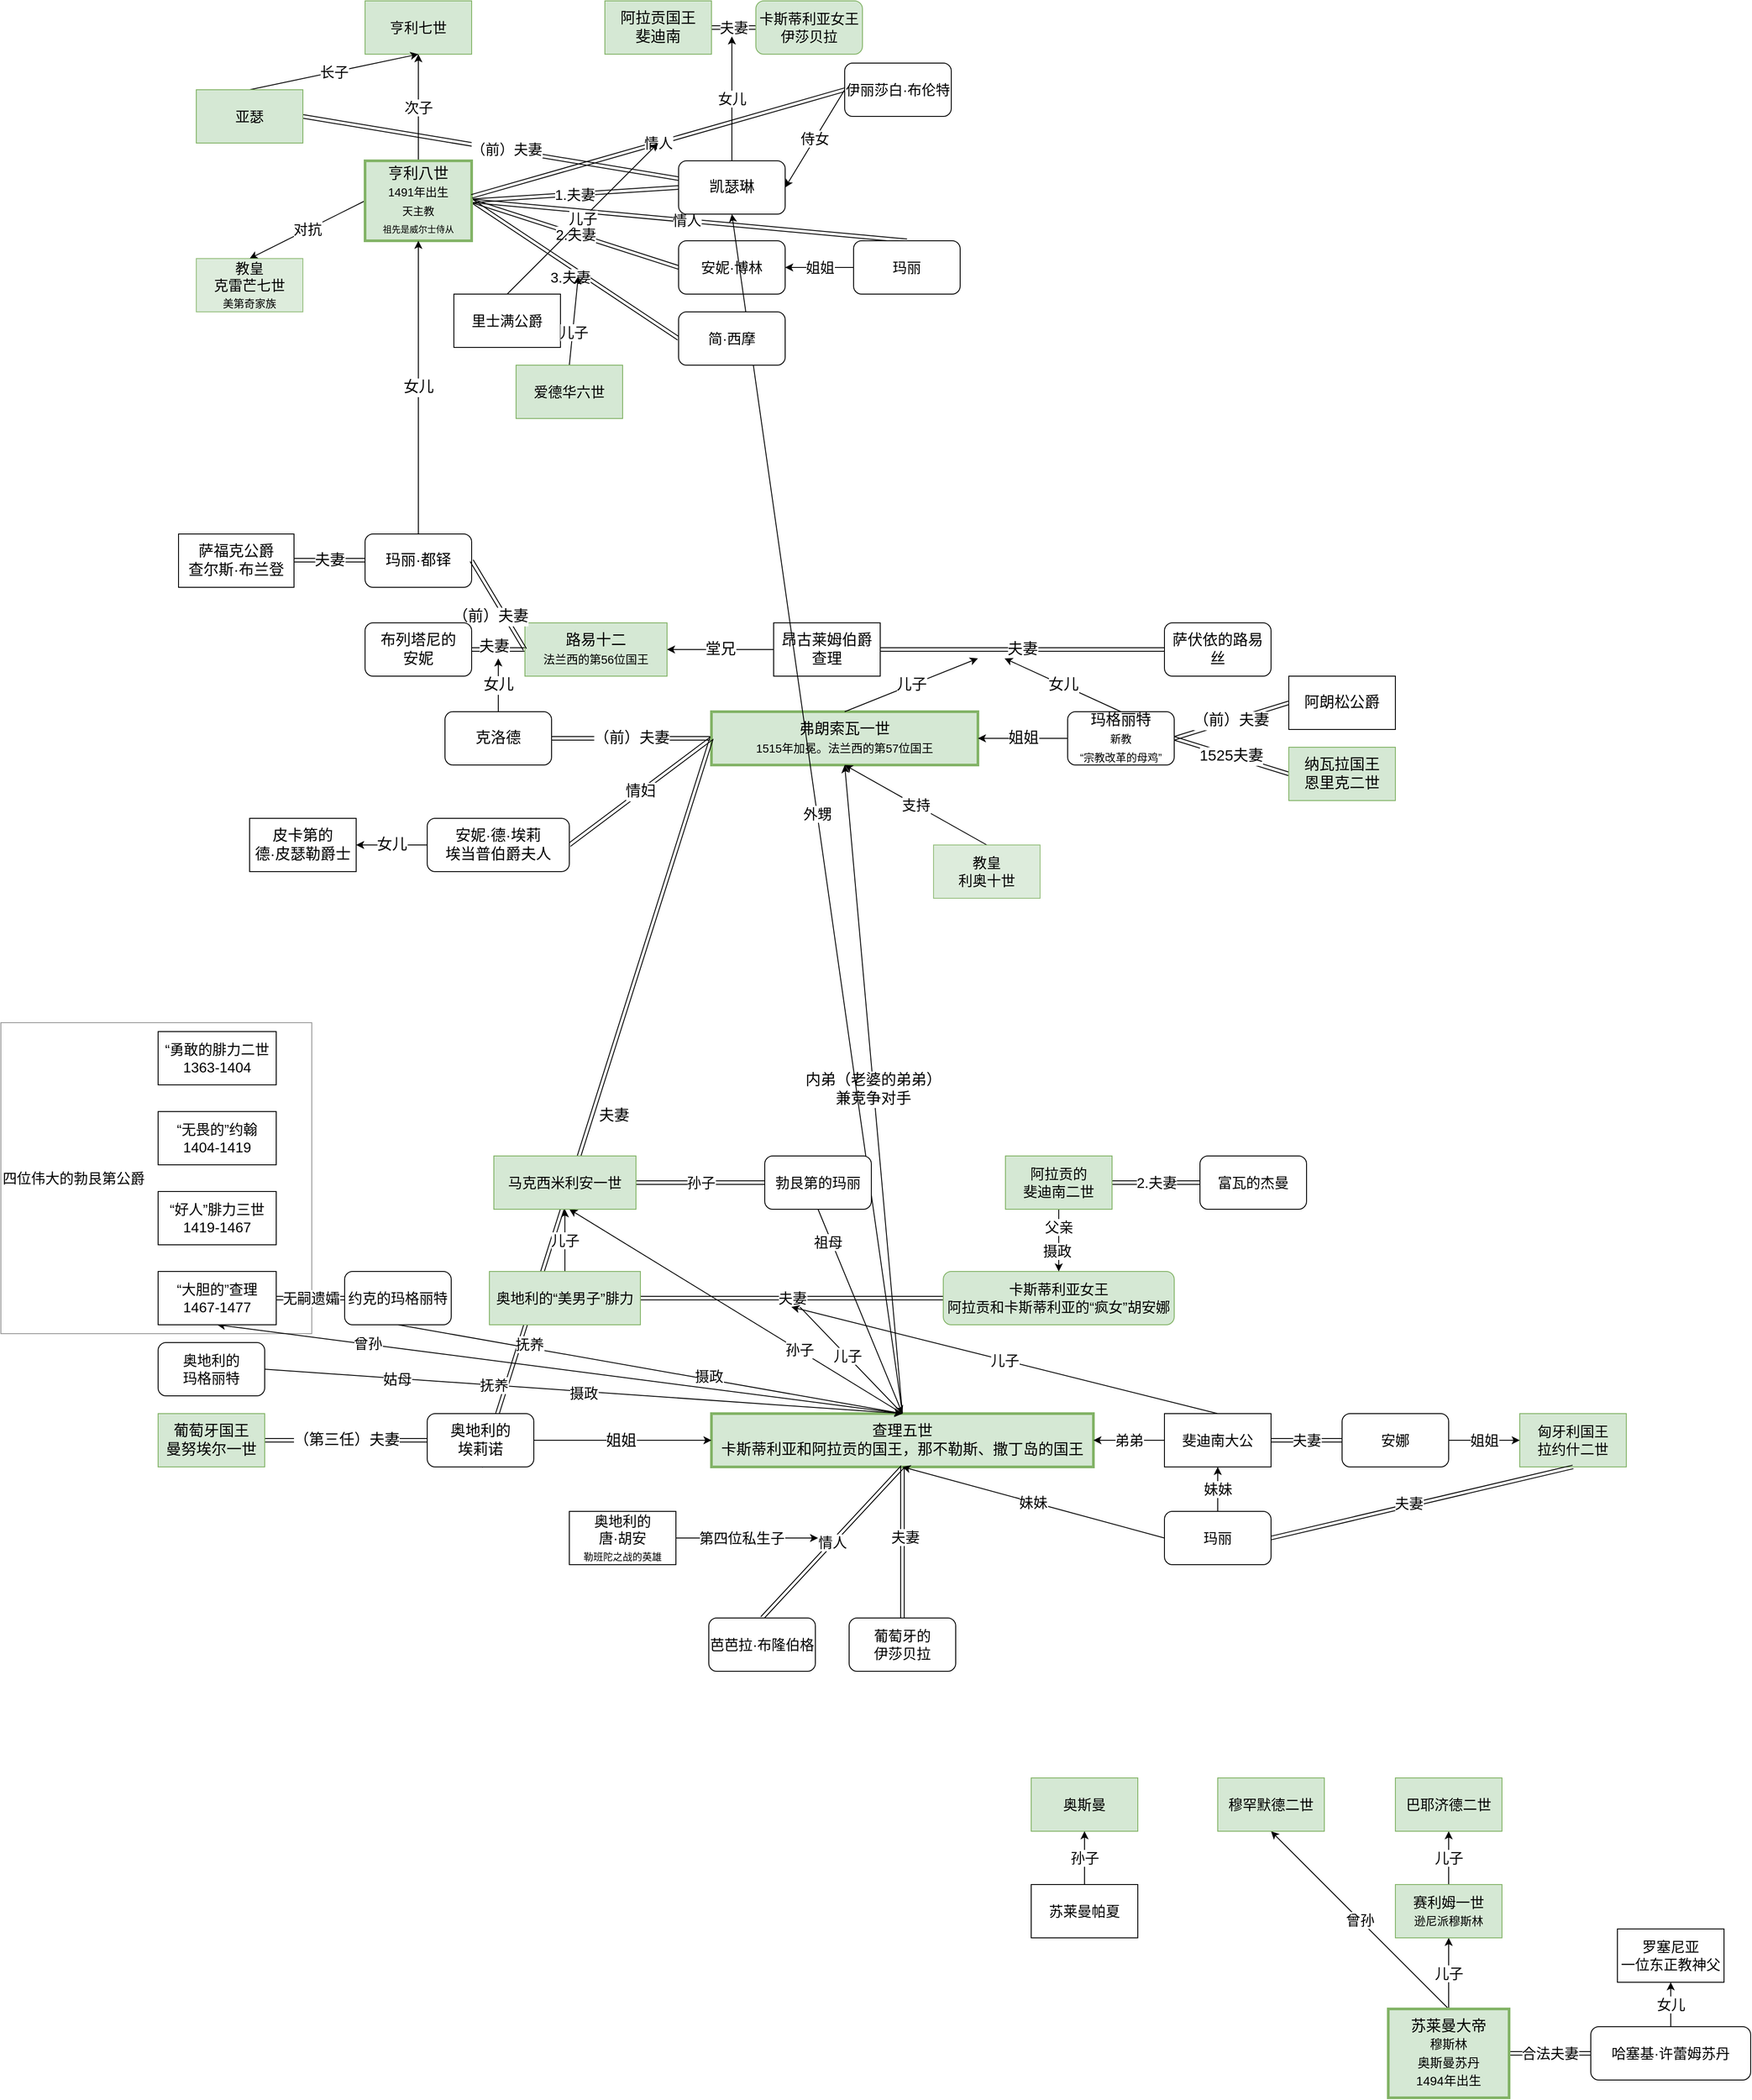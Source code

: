 <mxfile version="14.1.8" type="github">
  <diagram id="C5RBs43oDa-KdzZeNtuy" name="Page-1">
    <mxGraphModel dx="3917" dy="3109" grid="1" gridSize="10" guides="1" tooltips="1" connect="1" arrows="1" fold="1" page="1" pageScale="1" pageWidth="827" pageHeight="1169" math="0" shadow="0">
      <root>
        <mxCell id="WIyWlLk6GJQsqaUBKTNV-0" />
        <mxCell id="WIyWlLk6GJQsqaUBKTNV-1" parent="WIyWlLk6GJQsqaUBKTNV-0" />
        <mxCell id="6_Rd-iX3gzmm0mYxBTUK-161" value="四位伟大的勃艮第公爵" style="rounded=0;whiteSpace=wrap;html=1;strokeWidth=1;fontSize=16;opacity=40;perimeterSpacing=4;sketch=0;labelPosition=center;verticalLabelPosition=middle;align=left;verticalAlign=middle;horizontal=1;labelBorderColor=none;" vertex="1" parent="WIyWlLk6GJQsqaUBKTNV-1">
          <mxGeometry x="-90" y="930" width="350" height="350" as="geometry" />
        </mxCell>
        <mxCell id="6_Rd-iX3gzmm0mYxBTUK-80" value="次子" style="edgeStyle=none;rounded=0;orthogonalLoop=1;jettySize=auto;html=1;exitX=0.5;exitY=0;exitDx=0;exitDy=0;entryX=0.5;entryY=1;entryDx=0;entryDy=0;fontSize=16;" edge="1" parent="WIyWlLk6GJQsqaUBKTNV-1" source="6_Rd-iX3gzmm0mYxBTUK-1" target="6_Rd-iX3gzmm0mYxBTUK-78">
          <mxGeometry relative="1" as="geometry" />
        </mxCell>
        <mxCell id="6_Rd-iX3gzmm0mYxBTUK-85" value="1.夫妻" style="edgeStyle=none;shape=link;rounded=0;orthogonalLoop=1;jettySize=auto;html=1;exitX=1;exitY=0.5;exitDx=0;exitDy=0;entryX=0;entryY=0.5;entryDx=0;entryDy=0;fontSize=16;" edge="1" parent="WIyWlLk6GJQsqaUBKTNV-1" source="6_Rd-iX3gzmm0mYxBTUK-1" target="6_Rd-iX3gzmm0mYxBTUK-72">
          <mxGeometry relative="1" as="geometry" />
        </mxCell>
        <mxCell id="6_Rd-iX3gzmm0mYxBTUK-88" value="2.夫妻" style="edgeStyle=none;shape=link;rounded=0;orthogonalLoop=1;jettySize=auto;html=1;exitX=1;exitY=0.5;exitDx=0;exitDy=0;entryX=0;entryY=0.5;entryDx=0;entryDy=0;fontSize=16;" edge="1" parent="WIyWlLk6GJQsqaUBKTNV-1" source="6_Rd-iX3gzmm0mYxBTUK-1" target="6_Rd-iX3gzmm0mYxBTUK-87">
          <mxGeometry relative="1" as="geometry" />
        </mxCell>
        <mxCell id="6_Rd-iX3gzmm0mYxBTUK-97" style="edgeStyle=none;rounded=0;orthogonalLoop=1;jettySize=auto;html=1;exitX=1;exitY=0.5;exitDx=0;exitDy=0;entryX=0.5;entryY=0;entryDx=0;entryDy=0;fontSize=16;shape=link;" edge="1" parent="WIyWlLk6GJQsqaUBKTNV-1" source="6_Rd-iX3gzmm0mYxBTUK-1" target="6_Rd-iX3gzmm0mYxBTUK-95">
          <mxGeometry relative="1" as="geometry" />
        </mxCell>
        <mxCell id="6_Rd-iX3gzmm0mYxBTUK-98" value="情人" style="edgeLabel;html=1;align=center;verticalAlign=middle;resizable=0;points=[];fontSize=16;" vertex="1" connectable="0" parent="6_Rd-iX3gzmm0mYxBTUK-97">
          <mxGeometry x="-0.012" relative="1" as="geometry">
            <mxPoint as="offset" />
          </mxGeometry>
        </mxCell>
        <mxCell id="6_Rd-iX3gzmm0mYxBTUK-100" style="edgeStyle=none;shape=link;rounded=0;orthogonalLoop=1;jettySize=auto;html=1;exitX=1;exitY=0.5;exitDx=0;exitDy=0;entryX=0;entryY=0.5;entryDx=0;entryDy=0;fontSize=16;" edge="1" parent="WIyWlLk6GJQsqaUBKTNV-1" source="6_Rd-iX3gzmm0mYxBTUK-1" target="6_Rd-iX3gzmm0mYxBTUK-99">
          <mxGeometry relative="1" as="geometry" />
        </mxCell>
        <mxCell id="6_Rd-iX3gzmm0mYxBTUK-101" value="3.夫妻" style="edgeLabel;html=1;align=center;verticalAlign=middle;resizable=0;points=[];fontSize=16;" vertex="1" connectable="0" parent="6_Rd-iX3gzmm0mYxBTUK-100">
          <mxGeometry x="0.096" y="-1" relative="1" as="geometry">
            <mxPoint x="-16.83" as="offset" />
          </mxGeometry>
        </mxCell>
        <mxCell id="6_Rd-iX3gzmm0mYxBTUK-139" value="对抗" style="rounded=0;orthogonalLoop=1;jettySize=auto;html=1;exitX=0;exitY=0.5;exitDx=0;exitDy=0;entryX=0.5;entryY=0;entryDx=0;entryDy=0;fontSize=16;" edge="1" parent="WIyWlLk6GJQsqaUBKTNV-1" source="6_Rd-iX3gzmm0mYxBTUK-1" target="6_Rd-iX3gzmm0mYxBTUK-86">
          <mxGeometry relative="1" as="geometry" />
        </mxCell>
        <mxCell id="6_Rd-iX3gzmm0mYxBTUK-1" value="亨利八世&lt;br&gt;&lt;font&gt;&lt;font size=&quot;2&quot;&gt;1491年出生&lt;br&gt;&lt;/font&gt;&lt;font style=&quot;font-size: 12px&quot;&gt;天主教&lt;/font&gt;&lt;br&gt;&lt;font style=&quot;font-size: 10px&quot;&gt;祖先是威尔士侍从&lt;/font&gt;&lt;br&gt;&lt;/font&gt;" style="rounded=0;whiteSpace=wrap;html=1;fontSize=17;fillColor=#d5e8d4;strokeColor=#82b366;strokeWidth=3;" vertex="1" parent="WIyWlLk6GJQsqaUBKTNV-1">
          <mxGeometry x="320" y="-40" width="120" height="90" as="geometry" />
        </mxCell>
        <mxCell id="6_Rd-iX3gzmm0mYxBTUK-67" value="女儿" style="edgeStyle=none;rounded=0;orthogonalLoop=1;jettySize=auto;html=1;entryX=0.5;entryY=1;entryDx=0;entryDy=0;fontSize=17;" edge="1" parent="WIyWlLk6GJQsqaUBKTNV-1" source="6_Rd-iX3gzmm0mYxBTUK-2" target="6_Rd-iX3gzmm0mYxBTUK-1">
          <mxGeometry relative="1" as="geometry">
            <mxPoint x="380" y="120" as="sourcePoint" />
          </mxGeometry>
        </mxCell>
        <mxCell id="6_Rd-iX3gzmm0mYxBTUK-2" value="玛丽·都铎" style="rounded=1;whiteSpace=wrap;html=1;fontSize=17;" vertex="1" parent="WIyWlLk6GJQsqaUBKTNV-1">
          <mxGeometry x="320" y="380" width="120" height="60" as="geometry" />
        </mxCell>
        <mxCell id="6_Rd-iX3gzmm0mYxBTUK-16" style="edgeStyle=none;rounded=0;orthogonalLoop=1;jettySize=auto;html=1;exitX=0;exitY=0.5;exitDx=0;exitDy=0;fontSize=17;entryX=1;entryY=0.5;entryDx=0;entryDy=0;" edge="1" parent="WIyWlLk6GJQsqaUBKTNV-1" source="6_Rd-iX3gzmm0mYxBTUK-15" target="6_Rd-iX3gzmm0mYxBTUK-6">
          <mxGeometry relative="1" as="geometry">
            <mxPoint x="640" y="440" as="targetPoint" />
          </mxGeometry>
        </mxCell>
        <mxCell id="6_Rd-iX3gzmm0mYxBTUK-17" value="堂兄" style="edgeLabel;html=1;align=center;verticalAlign=middle;resizable=0;points=[];fontSize=17;" vertex="1" connectable="0" parent="6_Rd-iX3gzmm0mYxBTUK-16">
          <mxGeometry x="-0.2" relative="1" as="geometry">
            <mxPoint x="-12" as="offset" />
          </mxGeometry>
        </mxCell>
        <mxCell id="6_Rd-iX3gzmm0mYxBTUK-50" style="edgeStyle=none;shape=link;rounded=0;orthogonalLoop=1;jettySize=auto;html=1;exitX=0;exitY=0.5;exitDx=0;exitDy=0;entryX=1;entryY=0.5;entryDx=0;entryDy=0;fontSize=17;" edge="1" parent="WIyWlLk6GJQsqaUBKTNV-1" source="6_Rd-iX3gzmm0mYxBTUK-6" target="6_Rd-iX3gzmm0mYxBTUK-49">
          <mxGeometry relative="1" as="geometry" />
        </mxCell>
        <mxCell id="6_Rd-iX3gzmm0mYxBTUK-51" value="夫妻" style="edgeLabel;html=1;align=center;verticalAlign=middle;resizable=0;points=[];fontSize=17;" vertex="1" connectable="0" parent="6_Rd-iX3gzmm0mYxBTUK-50">
          <mxGeometry x="0.18" y="-3" relative="1" as="geometry">
            <mxPoint as="offset" />
          </mxGeometry>
        </mxCell>
        <mxCell id="6_Rd-iX3gzmm0mYxBTUK-6" value="路易十二&lt;br&gt;&lt;font style=&quot;font-size: 13px&quot;&gt;法兰西的第56位国王&lt;/font&gt;" style="rounded=0;whiteSpace=wrap;html=1;fontSize=17;fillColor=#d5e8d4;strokeColor=#82b366;" vertex="1" parent="WIyWlLk6GJQsqaUBKTNV-1">
          <mxGeometry x="500" y="480" width="160" height="60" as="geometry" />
        </mxCell>
        <mxCell id="6_Rd-iX3gzmm0mYxBTUK-8" value="" style="shape=link;html=1;fontSize=17;exitX=1;exitY=0.5;exitDx=0;exitDy=0;entryX=0;entryY=0.5;entryDx=0;entryDy=0;" edge="1" parent="WIyWlLk6GJQsqaUBKTNV-1" source="6_Rd-iX3gzmm0mYxBTUK-2" target="6_Rd-iX3gzmm0mYxBTUK-6">
          <mxGeometry width="100" relative="1" as="geometry">
            <mxPoint x="670" y="760" as="sourcePoint" />
            <mxPoint x="770" y="760" as="targetPoint" />
          </mxGeometry>
        </mxCell>
        <mxCell id="6_Rd-iX3gzmm0mYxBTUK-9" value="（前）夫妻" style="edgeLabel;html=1;align=center;verticalAlign=middle;resizable=0;points=[];fontSize=17;" vertex="1" connectable="0" parent="6_Rd-iX3gzmm0mYxBTUK-8">
          <mxGeometry x="0.24" y="1" relative="1" as="geometry">
            <mxPoint x="-17" y="1" as="offset" />
          </mxGeometry>
        </mxCell>
        <mxCell id="6_Rd-iX3gzmm0mYxBTUK-37" value="（前）夫妻" style="edgeStyle=none;rounded=0;orthogonalLoop=1;jettySize=auto;html=1;exitX=1;exitY=0.5;exitDx=0;exitDy=0;entryX=0;entryY=0.5;entryDx=0;entryDy=0;fontSize=17;shape=link;" edge="1" parent="WIyWlLk6GJQsqaUBKTNV-1" source="6_Rd-iX3gzmm0mYxBTUK-10" target="6_Rd-iX3gzmm0mYxBTUK-18">
          <mxGeometry relative="1" as="geometry" />
        </mxCell>
        <mxCell id="6_Rd-iX3gzmm0mYxBTUK-66" value="女儿" style="edgeStyle=none;rounded=0;orthogonalLoop=1;jettySize=auto;html=1;exitX=0.5;exitY=0;exitDx=0;exitDy=0;fontSize=17;" edge="1" parent="WIyWlLk6GJQsqaUBKTNV-1" source="6_Rd-iX3gzmm0mYxBTUK-10">
          <mxGeometry relative="1" as="geometry">
            <mxPoint x="470" y="520" as="targetPoint" />
          </mxGeometry>
        </mxCell>
        <mxCell id="6_Rd-iX3gzmm0mYxBTUK-10" value="克洛德" style="rounded=1;whiteSpace=wrap;html=1;fontSize=17;" vertex="1" parent="WIyWlLk6GJQsqaUBKTNV-1">
          <mxGeometry x="410" y="580" width="120" height="60" as="geometry" />
        </mxCell>
        <mxCell id="6_Rd-iX3gzmm0mYxBTUK-34" value="夫妻" style="edgeStyle=none;rounded=0;orthogonalLoop=1;jettySize=auto;html=1;fontSize=17;shape=link;" edge="1" parent="WIyWlLk6GJQsqaUBKTNV-1" source="6_Rd-iX3gzmm0mYxBTUK-15" target="6_Rd-iX3gzmm0mYxBTUK-20">
          <mxGeometry relative="1" as="geometry" />
        </mxCell>
        <mxCell id="6_Rd-iX3gzmm0mYxBTUK-15" value="昂古莱姆伯爵查理" style="rounded=0;whiteSpace=wrap;html=1;fontSize=17;" vertex="1" parent="WIyWlLk6GJQsqaUBKTNV-1">
          <mxGeometry x="780" y="480" width="120" height="60" as="geometry" />
        </mxCell>
        <mxCell id="6_Rd-iX3gzmm0mYxBTUK-18" value="弗朗索瓦一世&lt;br&gt;&lt;font style=&quot;font-size: 13px&quot;&gt;1515年加冕。法兰西的第57位国王&lt;/font&gt;" style="rounded=0;whiteSpace=wrap;html=1;fontSize=17;fillColor=#d5e8d4;strokeColor=#82b366;strokeWidth=3;" vertex="1" parent="WIyWlLk6GJQsqaUBKTNV-1">
          <mxGeometry x="710" y="580" width="300" height="60" as="geometry" />
        </mxCell>
        <mxCell id="6_Rd-iX3gzmm0mYxBTUK-20" value="萨伏依的路易丝" style="rounded=1;whiteSpace=wrap;html=1;fontSize=17;" vertex="1" parent="WIyWlLk6GJQsqaUBKTNV-1">
          <mxGeometry x="1220" y="480" width="120" height="60" as="geometry" />
        </mxCell>
        <mxCell id="6_Rd-iX3gzmm0mYxBTUK-36" value="儿子" style="endArrow=classic;html=1;fontSize=17;exitX=0.5;exitY=0;exitDx=0;exitDy=0;" edge="1" parent="WIyWlLk6GJQsqaUBKTNV-1" source="6_Rd-iX3gzmm0mYxBTUK-18">
          <mxGeometry width="50" height="50" relative="1" as="geometry">
            <mxPoint x="860" y="520" as="sourcePoint" />
            <mxPoint x="1010" y="520" as="targetPoint" />
          </mxGeometry>
        </mxCell>
        <mxCell id="6_Rd-iX3gzmm0mYxBTUK-39" value="夫妻" style="edgeStyle=none;shape=link;rounded=0;orthogonalLoop=1;jettySize=auto;html=1;exitX=1;exitY=0.5;exitDx=0;exitDy=0;entryX=0;entryY=0.5;entryDx=0;entryDy=0;fontSize=17;" edge="1" parent="WIyWlLk6GJQsqaUBKTNV-1">
          <mxGeometry relative="1" as="geometry">
            <mxPoint x="240" y="409.5" as="sourcePoint" />
            <mxPoint x="320" y="409.5" as="targetPoint" />
          </mxGeometry>
        </mxCell>
        <mxCell id="6_Rd-iX3gzmm0mYxBTUK-38" value="萨福克公爵&lt;br&gt;查尔斯·布兰登" style="rounded=0;whiteSpace=wrap;html=1;fontSize=17;" vertex="1" parent="WIyWlLk6GJQsqaUBKTNV-1">
          <mxGeometry x="110" y="380" width="130" height="60" as="geometry" />
        </mxCell>
        <mxCell id="6_Rd-iX3gzmm0mYxBTUK-44" value="姐姐" style="edgeStyle=none;rounded=0;orthogonalLoop=1;jettySize=auto;html=1;exitX=0;exitY=0.5;exitDx=0;exitDy=0;entryX=1;entryY=0.5;entryDx=0;entryDy=0;fontSize=17;" edge="1" parent="WIyWlLk6GJQsqaUBKTNV-1" source="6_Rd-iX3gzmm0mYxBTUK-42" target="6_Rd-iX3gzmm0mYxBTUK-18">
          <mxGeometry relative="1" as="geometry" />
        </mxCell>
        <mxCell id="6_Rd-iX3gzmm0mYxBTUK-46" value="（前）夫妻" style="edgeStyle=none;rounded=0;orthogonalLoop=1;jettySize=auto;html=1;exitX=1;exitY=0.5;exitDx=0;exitDy=0;entryX=0;entryY=0.5;entryDx=0;entryDy=0;fontSize=17;shape=link;" edge="1" parent="WIyWlLk6GJQsqaUBKTNV-1" source="6_Rd-iX3gzmm0mYxBTUK-42" target="6_Rd-iX3gzmm0mYxBTUK-45">
          <mxGeometry relative="1" as="geometry" />
        </mxCell>
        <mxCell id="6_Rd-iX3gzmm0mYxBTUK-48" value="1525夫妻" style="edgeStyle=none;shape=link;rounded=0;orthogonalLoop=1;jettySize=auto;html=1;exitX=1;exitY=0.5;exitDx=0;exitDy=0;entryX=0;entryY=0.5;entryDx=0;entryDy=0;fontSize=17;" edge="1" parent="WIyWlLk6GJQsqaUBKTNV-1" source="6_Rd-iX3gzmm0mYxBTUK-42" target="6_Rd-iX3gzmm0mYxBTUK-47">
          <mxGeometry relative="1" as="geometry" />
        </mxCell>
        <mxCell id="6_Rd-iX3gzmm0mYxBTUK-42" value="&lt;font&gt;&lt;font style=&quot;font-size: 17px&quot;&gt;玛格丽特&lt;/font&gt;&lt;br&gt;&lt;span style=&quot;font-size: 12px&quot;&gt;新教&lt;/span&gt;&lt;br style=&quot;font-size: 12px&quot;&gt;&lt;span style=&quot;font-size: 12px&quot;&gt;“宗教改革的母鸡”&lt;/span&gt;&lt;/font&gt;" style="rounded=1;whiteSpace=wrap;html=1;fontSize=17;" vertex="1" parent="WIyWlLk6GJQsqaUBKTNV-1">
          <mxGeometry x="1111" y="580" width="120" height="60" as="geometry" />
        </mxCell>
        <mxCell id="6_Rd-iX3gzmm0mYxBTUK-43" value="女儿" style="endArrow=classic;html=1;fontSize=17;exitX=0.5;exitY=0;exitDx=0;exitDy=0;" edge="1" parent="WIyWlLk6GJQsqaUBKTNV-1" source="6_Rd-iX3gzmm0mYxBTUK-42">
          <mxGeometry width="50" height="50" relative="1" as="geometry">
            <mxPoint x="1170.5" y="620" as="sourcePoint" />
            <mxPoint x="1040" y="520" as="targetPoint" />
          </mxGeometry>
        </mxCell>
        <mxCell id="6_Rd-iX3gzmm0mYxBTUK-45" value="阿朗松公爵" style="rounded=0;whiteSpace=wrap;html=1;fontSize=17;" vertex="1" parent="WIyWlLk6GJQsqaUBKTNV-1">
          <mxGeometry x="1360" y="540" width="120" height="60" as="geometry" />
        </mxCell>
        <mxCell id="6_Rd-iX3gzmm0mYxBTUK-47" value="纳瓦拉国王&lt;br&gt;恩里克二世" style="rounded=0;whiteSpace=wrap;html=1;fontSize=17;fillColor=#d5e8d4;strokeColor=#82b366;" vertex="1" parent="WIyWlLk6GJQsqaUBKTNV-1">
          <mxGeometry x="1360" y="620" width="120" height="60" as="geometry" />
        </mxCell>
        <mxCell id="6_Rd-iX3gzmm0mYxBTUK-49" value="布列塔尼的&lt;br&gt;安妮" style="rounded=1;whiteSpace=wrap;html=1;fontSize=17;" vertex="1" parent="WIyWlLk6GJQsqaUBKTNV-1">
          <mxGeometry x="320" y="480" width="120" height="60" as="geometry" />
        </mxCell>
        <mxCell id="6_Rd-iX3gzmm0mYxBTUK-71" value="内弟（老婆的弟弟）&lt;br&gt;兼竞争对手" style="edgeStyle=none;rounded=0;orthogonalLoop=1;jettySize=auto;html=1;exitX=0.5;exitY=0;exitDx=0;exitDy=0;entryX=0.5;entryY=1;entryDx=0;entryDy=0;fontSize=17;" edge="1" parent="WIyWlLk6GJQsqaUBKTNV-1" source="6_Rd-iX3gzmm0mYxBTUK-52" target="6_Rd-iX3gzmm0mYxBTUK-18">
          <mxGeometry relative="1" as="geometry" />
        </mxCell>
        <mxCell id="6_Rd-iX3gzmm0mYxBTUK-111" value="儿子" style="edgeStyle=none;rounded=0;orthogonalLoop=1;jettySize=auto;html=1;exitX=0.5;exitY=0;exitDx=0;exitDy=0;fontSize=16;" edge="1" parent="WIyWlLk6GJQsqaUBKTNV-1" source="6_Rd-iX3gzmm0mYxBTUK-52">
          <mxGeometry relative="1" as="geometry">
            <mxPoint x="800" y="1240" as="targetPoint" />
          </mxGeometry>
        </mxCell>
        <mxCell id="6_Rd-iX3gzmm0mYxBTUK-113" style="edgeStyle=none;rounded=0;orthogonalLoop=1;jettySize=auto;html=1;exitX=0.5;exitY=0;exitDx=0;exitDy=0;fontSize=16;" edge="1" parent="WIyWlLk6GJQsqaUBKTNV-1" source="6_Rd-iX3gzmm0mYxBTUK-52">
          <mxGeometry relative="1" as="geometry">
            <mxPoint x="550" y="1140" as="targetPoint" />
          </mxGeometry>
        </mxCell>
        <mxCell id="6_Rd-iX3gzmm0mYxBTUK-114" value="孙子" style="edgeLabel;html=1;align=center;verticalAlign=middle;resizable=0;points=[];fontSize=16;" vertex="1" connectable="0" parent="6_Rd-iX3gzmm0mYxBTUK-113">
          <mxGeometry x="-0.378" y="-1" relative="1" as="geometry">
            <mxPoint as="offset" />
          </mxGeometry>
        </mxCell>
        <mxCell id="6_Rd-iX3gzmm0mYxBTUK-162" style="edgeStyle=none;rounded=0;orthogonalLoop=1;jettySize=auto;html=1;exitX=0.5;exitY=0;exitDx=0;exitDy=0;entryX=0.5;entryY=1;entryDx=0;entryDy=0;fontSize=16;" edge="1" parent="WIyWlLk6GJQsqaUBKTNV-1" source="6_Rd-iX3gzmm0mYxBTUK-52" target="6_Rd-iX3gzmm0mYxBTUK-119">
          <mxGeometry relative="1" as="geometry" />
        </mxCell>
        <mxCell id="6_Rd-iX3gzmm0mYxBTUK-163" value="曾孙" style="edgeLabel;html=1;align=center;verticalAlign=middle;resizable=0;points=[];fontSize=16;" vertex="1" connectable="0" parent="6_Rd-iX3gzmm0mYxBTUK-162">
          <mxGeometry x="0.561" y="-1" relative="1" as="geometry">
            <mxPoint as="offset" />
          </mxGeometry>
        </mxCell>
        <mxCell id="6_Rd-iX3gzmm0mYxBTUK-52" value="查理五世&lt;br&gt;卡斯蒂利亚和阿拉贡的国王，那不勒斯、撒丁岛的国王" style="rounded=0;whiteSpace=wrap;html=1;fontSize=17;fillColor=#d5e8d4;strokeColor=#82b366;strokeWidth=3;" vertex="1" parent="WIyWlLk6GJQsqaUBKTNV-1">
          <mxGeometry x="710" y="1370" width="430" height="60" as="geometry" />
        </mxCell>
        <mxCell id="6_Rd-iX3gzmm0mYxBTUK-55" style="edgeStyle=none;rounded=0;orthogonalLoop=1;jettySize=auto;html=1;exitX=1;exitY=0.5;exitDx=0;exitDy=0;entryX=0;entryY=0.5;entryDx=0;entryDy=0;fontSize=17;" edge="1" parent="WIyWlLk6GJQsqaUBKTNV-1" source="6_Rd-iX3gzmm0mYxBTUK-53" target="6_Rd-iX3gzmm0mYxBTUK-52">
          <mxGeometry relative="1" as="geometry" />
        </mxCell>
        <mxCell id="6_Rd-iX3gzmm0mYxBTUK-56" value="姐姐" style="edgeLabel;html=1;align=center;verticalAlign=middle;resizable=0;points=[];fontSize=17;" vertex="1" connectable="0" parent="6_Rd-iX3gzmm0mYxBTUK-55">
          <mxGeometry x="-0.025" y="-1" relative="1" as="geometry">
            <mxPoint as="offset" />
          </mxGeometry>
        </mxCell>
        <mxCell id="6_Rd-iX3gzmm0mYxBTUK-59" style="edgeStyle=none;shape=link;rounded=0;orthogonalLoop=1;jettySize=auto;html=1;exitX=0.5;exitY=1;exitDx=0;exitDy=0;entryX=0;entryY=0.5;entryDx=0;entryDy=0;fontSize=17;" edge="1" parent="WIyWlLk6GJQsqaUBKTNV-1" source="6_Rd-iX3gzmm0mYxBTUK-53" target="6_Rd-iX3gzmm0mYxBTUK-18">
          <mxGeometry relative="1" as="geometry" />
        </mxCell>
        <mxCell id="6_Rd-iX3gzmm0mYxBTUK-61" value="夫妻" style="edgeLabel;html=1;align=center;verticalAlign=middle;resizable=0;points=[];fontSize=17;" vertex="1" connectable="0" parent="6_Rd-iX3gzmm0mYxBTUK-59">
          <mxGeometry x="-0.102" relative="1" as="geometry">
            <mxPoint x="33.24" y="-26.93" as="offset" />
          </mxGeometry>
        </mxCell>
        <mxCell id="6_Rd-iX3gzmm0mYxBTUK-53" value="奥地利的&lt;br&gt;埃莉诺" style="rounded=1;whiteSpace=wrap;html=1;fontSize=17;" vertex="1" parent="WIyWlLk6GJQsqaUBKTNV-1">
          <mxGeometry x="390" y="1370" width="120" height="60" as="geometry" />
        </mxCell>
        <mxCell id="6_Rd-iX3gzmm0mYxBTUK-58" value="（第三任）夫妻" style="edgeStyle=none;rounded=0;orthogonalLoop=1;jettySize=auto;html=1;exitX=1;exitY=0.5;exitDx=0;exitDy=0;entryX=0;entryY=0.5;entryDx=0;entryDy=0;fontSize=17;shape=link;" edge="1" parent="WIyWlLk6GJQsqaUBKTNV-1" source="6_Rd-iX3gzmm0mYxBTUK-57" target="6_Rd-iX3gzmm0mYxBTUK-53">
          <mxGeometry relative="1" as="geometry" />
        </mxCell>
        <mxCell id="6_Rd-iX3gzmm0mYxBTUK-57" value="葡萄牙国王&lt;br&gt;曼努埃尔一世" style="rounded=0;whiteSpace=wrap;html=1;fontSize=17;fillColor=#d5e8d4;strokeColor=#82b366;" vertex="1" parent="WIyWlLk6GJQsqaUBKTNV-1">
          <mxGeometry x="87" y="1370" width="120" height="60" as="geometry" />
        </mxCell>
        <mxCell id="6_Rd-iX3gzmm0mYxBTUK-63" value="情妇" style="edgeStyle=none;shape=link;rounded=0;orthogonalLoop=1;jettySize=auto;html=1;exitX=1;exitY=0.5;exitDx=0;exitDy=0;entryX=0;entryY=0.5;entryDx=0;entryDy=0;fontSize=17;" edge="1" parent="WIyWlLk6GJQsqaUBKTNV-1" source="6_Rd-iX3gzmm0mYxBTUK-62" target="6_Rd-iX3gzmm0mYxBTUK-18">
          <mxGeometry relative="1" as="geometry" />
        </mxCell>
        <mxCell id="6_Rd-iX3gzmm0mYxBTUK-68" value="女儿" style="edgeStyle=none;rounded=0;orthogonalLoop=1;jettySize=auto;html=1;exitX=0;exitY=0.5;exitDx=0;exitDy=0;entryX=1;entryY=0.5;entryDx=0;entryDy=0;fontSize=17;" edge="1" parent="WIyWlLk6GJQsqaUBKTNV-1" source="6_Rd-iX3gzmm0mYxBTUK-62" target="6_Rd-iX3gzmm0mYxBTUK-64">
          <mxGeometry relative="1" as="geometry" />
        </mxCell>
        <mxCell id="6_Rd-iX3gzmm0mYxBTUK-62" value="安妮·德·埃莉&lt;br&gt;埃当普伯爵夫人" style="rounded=1;whiteSpace=wrap;html=1;fontSize=17;" vertex="1" parent="WIyWlLk6GJQsqaUBKTNV-1">
          <mxGeometry x="390" y="700" width="160" height="60" as="geometry" />
        </mxCell>
        <mxCell id="6_Rd-iX3gzmm0mYxBTUK-64" value="皮卡第的&lt;br&gt;德·皮瑟勒爵士" style="rounded=0;whiteSpace=wrap;html=1;fontSize=17;" vertex="1" parent="WIyWlLk6GJQsqaUBKTNV-1">
          <mxGeometry x="190" y="700" width="120" height="60" as="geometry" />
        </mxCell>
        <mxCell id="6_Rd-iX3gzmm0mYxBTUK-76" style="edgeStyle=none;rounded=0;orthogonalLoop=1;jettySize=auto;html=1;exitX=0.5;exitY=0;exitDx=0;exitDy=0;fontSize=16;" edge="1" parent="WIyWlLk6GJQsqaUBKTNV-1" source="6_Rd-iX3gzmm0mYxBTUK-72">
          <mxGeometry relative="1" as="geometry">
            <mxPoint x="733" y="-180" as="targetPoint" />
          </mxGeometry>
        </mxCell>
        <mxCell id="6_Rd-iX3gzmm0mYxBTUK-77" value="女儿" style="edgeLabel;html=1;align=center;verticalAlign=middle;resizable=0;points=[];fontSize=16;" vertex="1" connectable="0" parent="6_Rd-iX3gzmm0mYxBTUK-76">
          <mxGeometry x="0.143" y="2" relative="1" as="geometry">
            <mxPoint x="2" y="10" as="offset" />
          </mxGeometry>
        </mxCell>
        <mxCell id="6_Rd-iX3gzmm0mYxBTUK-72" value="凯瑟琳" style="rounded=1;whiteSpace=wrap;html=1;fontSize=17;" vertex="1" parent="WIyWlLk6GJQsqaUBKTNV-1">
          <mxGeometry x="673" y="-40" width="120" height="60" as="geometry" />
        </mxCell>
        <mxCell id="6_Rd-iX3gzmm0mYxBTUK-75" value="夫妻" style="edgeStyle=none;rounded=0;orthogonalLoop=1;jettySize=auto;html=1;exitX=1;exitY=0.5;exitDx=0;exitDy=0;entryX=0;entryY=0.5;entryDx=0;entryDy=0;fontSize=16;shape=link;" edge="1" parent="WIyWlLk6GJQsqaUBKTNV-1" source="6_Rd-iX3gzmm0mYxBTUK-73" target="6_Rd-iX3gzmm0mYxBTUK-74">
          <mxGeometry relative="1" as="geometry" />
        </mxCell>
        <mxCell id="6_Rd-iX3gzmm0mYxBTUK-73" value="阿拉贡国王&lt;br&gt;斐迪南" style="rounded=0;whiteSpace=wrap;html=1;fontSize=17;fillColor=#d5e8d4;strokeColor=#82b366;" vertex="1" parent="WIyWlLk6GJQsqaUBKTNV-1">
          <mxGeometry x="590" y="-220" width="120" height="60" as="geometry" />
        </mxCell>
        <mxCell id="6_Rd-iX3gzmm0mYxBTUK-74" value="卡斯蒂利亚女王&lt;br style=&quot;font-size: 16px;&quot;&gt;伊莎贝拉" style="rounded=1;whiteSpace=wrap;html=1;fontSize=16;fillColor=#d5e8d4;strokeColor=#82b366;" vertex="1" parent="WIyWlLk6GJQsqaUBKTNV-1">
          <mxGeometry x="760" y="-220" width="120" height="60" as="geometry" />
        </mxCell>
        <mxCell id="6_Rd-iX3gzmm0mYxBTUK-78" value="亨利七世" style="rounded=0;whiteSpace=wrap;html=1;fontSize=16;fillColor=#d5e8d4;strokeColor=#82b366;" vertex="1" parent="WIyWlLk6GJQsqaUBKTNV-1">
          <mxGeometry x="320" y="-220" width="120" height="60" as="geometry" />
        </mxCell>
        <mxCell id="6_Rd-iX3gzmm0mYxBTUK-82" value="长子" style="edgeStyle=none;rounded=0;orthogonalLoop=1;jettySize=auto;html=1;exitX=0.5;exitY=0;exitDx=0;exitDy=0;entryX=0.5;entryY=1;entryDx=0;entryDy=0;fontSize=16;" edge="1" parent="WIyWlLk6GJQsqaUBKTNV-1" source="6_Rd-iX3gzmm0mYxBTUK-81" target="6_Rd-iX3gzmm0mYxBTUK-78">
          <mxGeometry relative="1" as="geometry" />
        </mxCell>
        <mxCell id="6_Rd-iX3gzmm0mYxBTUK-83" style="edgeStyle=none;rounded=0;orthogonalLoop=1;jettySize=auto;html=1;exitX=1;exitY=0.5;exitDx=0;exitDy=0;fontSize=16;shape=link;" edge="1" parent="WIyWlLk6GJQsqaUBKTNV-1" source="6_Rd-iX3gzmm0mYxBTUK-81" target="6_Rd-iX3gzmm0mYxBTUK-72">
          <mxGeometry relative="1" as="geometry" />
        </mxCell>
        <mxCell id="6_Rd-iX3gzmm0mYxBTUK-84" value="（前）夫妻" style="edgeLabel;html=1;align=center;verticalAlign=middle;resizable=0;points=[];fontSize=16;" vertex="1" connectable="0" parent="6_Rd-iX3gzmm0mYxBTUK-83">
          <mxGeometry x="0.083" y="1" relative="1" as="geometry">
            <mxPoint as="offset" />
          </mxGeometry>
        </mxCell>
        <mxCell id="6_Rd-iX3gzmm0mYxBTUK-81" value="亚瑟" style="rounded=0;whiteSpace=wrap;html=1;fontSize=16;fillColor=#d5e8d4;strokeColor=#82b366;" vertex="1" parent="WIyWlLk6GJQsqaUBKTNV-1">
          <mxGeometry x="130" y="-120" width="120" height="60" as="geometry" />
        </mxCell>
        <mxCell id="6_Rd-iX3gzmm0mYxBTUK-86" value="教皇&lt;br&gt;克雷芒七世&lt;br&gt;&lt;font style=&quot;font-size: 12px&quot;&gt;美第奇家族&lt;/font&gt;" style="rounded=0;whiteSpace=wrap;html=1;strokeWidth=1;fontSize=16;fillColor=#d5e8d4;strokeColor=#82b366;opacity=80;" vertex="1" parent="WIyWlLk6GJQsqaUBKTNV-1">
          <mxGeometry x="130" y="70" width="120" height="60" as="geometry" />
        </mxCell>
        <mxCell id="6_Rd-iX3gzmm0mYxBTUK-87" value="安妮·博林" style="rounded=1;whiteSpace=wrap;html=1;strokeWidth=1;fontSize=16;" vertex="1" parent="WIyWlLk6GJQsqaUBKTNV-1">
          <mxGeometry x="673" y="50" width="120" height="60" as="geometry" />
        </mxCell>
        <mxCell id="6_Rd-iX3gzmm0mYxBTUK-89" value="外甥" style="edgeStyle=none;rounded=0;orthogonalLoop=1;jettySize=auto;html=1;exitX=0.5;exitY=0;exitDx=0;exitDy=0;entryX=0.5;entryY=1;entryDx=0;entryDy=0;fontSize=16;" edge="1" parent="WIyWlLk6GJQsqaUBKTNV-1" source="6_Rd-iX3gzmm0mYxBTUK-52" target="6_Rd-iX3gzmm0mYxBTUK-72">
          <mxGeometry relative="1" as="geometry" />
        </mxCell>
        <mxCell id="6_Rd-iX3gzmm0mYxBTUK-91" value="侍女" style="edgeStyle=none;rounded=0;orthogonalLoop=1;jettySize=auto;html=1;exitX=0;exitY=0.5;exitDx=0;exitDy=0;entryX=1;entryY=0.5;entryDx=0;entryDy=0;fontSize=16;" edge="1" parent="WIyWlLk6GJQsqaUBKTNV-1" source="6_Rd-iX3gzmm0mYxBTUK-90" target="6_Rd-iX3gzmm0mYxBTUK-72">
          <mxGeometry relative="1" as="geometry" />
        </mxCell>
        <mxCell id="6_Rd-iX3gzmm0mYxBTUK-92" value="情人" style="edgeStyle=none;rounded=0;orthogonalLoop=1;jettySize=auto;html=1;exitX=0;exitY=0.5;exitDx=0;exitDy=0;fontSize=16;shape=link;" edge="1" parent="WIyWlLk6GJQsqaUBKTNV-1" source="6_Rd-iX3gzmm0mYxBTUK-90">
          <mxGeometry relative="1" as="geometry">
            <mxPoint x="440" as="targetPoint" />
          </mxGeometry>
        </mxCell>
        <mxCell id="6_Rd-iX3gzmm0mYxBTUK-90" value="伊丽莎白·布伦特" style="rounded=1;whiteSpace=wrap;html=1;strokeWidth=1;fontSize=16;" vertex="1" parent="WIyWlLk6GJQsqaUBKTNV-1">
          <mxGeometry x="860" y="-150" width="120" height="60" as="geometry" />
        </mxCell>
        <mxCell id="6_Rd-iX3gzmm0mYxBTUK-94" value="儿子" style="edgeStyle=none;rounded=0;orthogonalLoop=1;jettySize=auto;html=1;exitX=0.5;exitY=0;exitDx=0;exitDy=0;fontSize=16;" edge="1" parent="WIyWlLk6GJQsqaUBKTNV-1" source="6_Rd-iX3gzmm0mYxBTUK-93">
          <mxGeometry relative="1" as="geometry">
            <mxPoint x="650" y="-60" as="targetPoint" />
          </mxGeometry>
        </mxCell>
        <mxCell id="6_Rd-iX3gzmm0mYxBTUK-93" value="里士满公爵" style="rounded=0;whiteSpace=wrap;html=1;strokeWidth=1;fontSize=16;" vertex="1" parent="WIyWlLk6GJQsqaUBKTNV-1">
          <mxGeometry x="420" y="110" width="120" height="60" as="geometry" />
        </mxCell>
        <mxCell id="6_Rd-iX3gzmm0mYxBTUK-96" value="姐姐" style="edgeStyle=none;rounded=0;orthogonalLoop=1;jettySize=auto;html=1;exitX=0;exitY=0.5;exitDx=0;exitDy=0;entryX=1;entryY=0.5;entryDx=0;entryDy=0;fontSize=16;" edge="1" parent="WIyWlLk6GJQsqaUBKTNV-1" source="6_Rd-iX3gzmm0mYxBTUK-95" target="6_Rd-iX3gzmm0mYxBTUK-87">
          <mxGeometry relative="1" as="geometry" />
        </mxCell>
        <mxCell id="6_Rd-iX3gzmm0mYxBTUK-95" value="玛丽" style="rounded=1;whiteSpace=wrap;html=1;strokeWidth=1;fontSize=16;" vertex="1" parent="WIyWlLk6GJQsqaUBKTNV-1">
          <mxGeometry x="870" y="50" width="120" height="60" as="geometry" />
        </mxCell>
        <mxCell id="6_Rd-iX3gzmm0mYxBTUK-99" value="简·西摩" style="rounded=1;whiteSpace=wrap;html=1;strokeWidth=1;fontSize=16;" vertex="1" parent="WIyWlLk6GJQsqaUBKTNV-1">
          <mxGeometry x="673" y="130" width="120" height="60" as="geometry" />
        </mxCell>
        <mxCell id="6_Rd-iX3gzmm0mYxBTUK-103" style="edgeStyle=none;rounded=0;orthogonalLoop=1;jettySize=auto;html=1;exitX=0.5;exitY=0;exitDx=0;exitDy=0;fontSize=16;" edge="1" parent="WIyWlLk6GJQsqaUBKTNV-1" source="6_Rd-iX3gzmm0mYxBTUK-102">
          <mxGeometry relative="1" as="geometry">
            <mxPoint x="560" y="90" as="targetPoint" />
          </mxGeometry>
        </mxCell>
        <mxCell id="6_Rd-iX3gzmm0mYxBTUK-106" value="儿子" style="edgeLabel;html=1;align=center;verticalAlign=middle;resizable=0;points=[];fontSize=16;" vertex="1" connectable="0" parent="6_Rd-iX3gzmm0mYxBTUK-103">
          <mxGeometry x="-0.257" y="-1" relative="1" as="geometry">
            <mxPoint as="offset" />
          </mxGeometry>
        </mxCell>
        <mxCell id="6_Rd-iX3gzmm0mYxBTUK-102" value="爱德华六世" style="rounded=0;whiteSpace=wrap;html=1;strokeWidth=1;fontSize=16;fillColor=#d5e8d4;strokeColor=#82b366;" vertex="1" parent="WIyWlLk6GJQsqaUBKTNV-1">
          <mxGeometry x="490" y="190" width="120" height="60" as="geometry" />
        </mxCell>
        <mxCell id="6_Rd-iX3gzmm0mYxBTUK-116" value="孙子" style="edgeStyle=none;rounded=0;orthogonalLoop=1;jettySize=auto;html=1;exitX=1;exitY=0.5;exitDx=0;exitDy=0;entryX=0;entryY=0.5;entryDx=0;entryDy=0;fontSize=16;shape=link;" edge="1" parent="WIyWlLk6GJQsqaUBKTNV-1" source="6_Rd-iX3gzmm0mYxBTUK-107" target="6_Rd-iX3gzmm0mYxBTUK-115">
          <mxGeometry relative="1" as="geometry">
            <Array as="points" />
          </mxGeometry>
        </mxCell>
        <mxCell id="6_Rd-iX3gzmm0mYxBTUK-107" value="马克西米利安一世" style="rounded=0;whiteSpace=wrap;html=1;strokeWidth=1;fontSize=16;fillColor=#d5e8d4;strokeColor=#82b366;" vertex="1" parent="WIyWlLk6GJQsqaUBKTNV-1">
          <mxGeometry x="465" y="1080" width="160" height="60" as="geometry" />
        </mxCell>
        <mxCell id="6_Rd-iX3gzmm0mYxBTUK-110" value="夫妻" style="edgeStyle=none;rounded=0;orthogonalLoop=1;jettySize=auto;html=1;exitX=1;exitY=0.5;exitDx=0;exitDy=0;entryX=0;entryY=0.5;entryDx=0;entryDy=0;fontSize=16;shape=link;" edge="1" parent="WIyWlLk6GJQsqaUBKTNV-1" source="6_Rd-iX3gzmm0mYxBTUK-108" target="6_Rd-iX3gzmm0mYxBTUK-109">
          <mxGeometry relative="1" as="geometry" />
        </mxCell>
        <mxCell id="6_Rd-iX3gzmm0mYxBTUK-112" value="儿子" style="edgeStyle=none;rounded=0;orthogonalLoop=1;jettySize=auto;html=1;exitX=0.5;exitY=0;exitDx=0;exitDy=0;entryX=0.5;entryY=1;entryDx=0;entryDy=0;fontSize=16;" edge="1" parent="WIyWlLk6GJQsqaUBKTNV-1" source="6_Rd-iX3gzmm0mYxBTUK-108" target="6_Rd-iX3gzmm0mYxBTUK-107">
          <mxGeometry relative="1" as="geometry" />
        </mxCell>
        <mxCell id="6_Rd-iX3gzmm0mYxBTUK-108" value="奥地利的“美男子”腓力" style="rounded=0;whiteSpace=wrap;html=1;strokeWidth=1;fontSize=16;fillColor=#d5e8d4;strokeColor=#82b366;" vertex="1" parent="WIyWlLk6GJQsqaUBKTNV-1">
          <mxGeometry x="460" y="1210" width="170" height="60" as="geometry" />
        </mxCell>
        <mxCell id="6_Rd-iX3gzmm0mYxBTUK-109" value="卡斯蒂利亚女王&lt;br&gt;阿拉贡和卡斯蒂利亚的“疯女”胡安娜" style="rounded=1;whiteSpace=wrap;html=1;strokeWidth=1;fontSize=16;fillColor=#d5e8d4;strokeColor=#82b366;" vertex="1" parent="WIyWlLk6GJQsqaUBKTNV-1">
          <mxGeometry x="971" y="1210" width="260" height="60" as="geometry" />
        </mxCell>
        <mxCell id="6_Rd-iX3gzmm0mYxBTUK-117" style="edgeStyle=none;rounded=0;orthogonalLoop=1;jettySize=auto;html=1;exitX=0.5;exitY=1;exitDx=0;exitDy=0;entryX=0.5;entryY=0;entryDx=0;entryDy=0;fontSize=16;" edge="1" parent="WIyWlLk6GJQsqaUBKTNV-1" source="6_Rd-iX3gzmm0mYxBTUK-115" target="6_Rd-iX3gzmm0mYxBTUK-52">
          <mxGeometry relative="1" as="geometry" />
        </mxCell>
        <mxCell id="6_Rd-iX3gzmm0mYxBTUK-118" value="祖母" style="edgeLabel;html=1;align=center;verticalAlign=middle;resizable=0;points=[];fontSize=16;" vertex="1" connectable="0" parent="6_Rd-iX3gzmm0mYxBTUK-117">
          <mxGeometry x="-0.691" y="-4" relative="1" as="geometry">
            <mxPoint as="offset" />
          </mxGeometry>
        </mxCell>
        <mxCell id="6_Rd-iX3gzmm0mYxBTUK-115" value="勃艮第的玛丽" style="rounded=1;whiteSpace=wrap;html=1;strokeWidth=1;fontSize=16;" vertex="1" parent="WIyWlLk6GJQsqaUBKTNV-1">
          <mxGeometry x="770" y="1080" width="120" height="60" as="geometry" />
        </mxCell>
        <mxCell id="6_Rd-iX3gzmm0mYxBTUK-119" value="“大胆的”查理&lt;br&gt;1467-1477" style="rounded=0;whiteSpace=wrap;html=1;strokeWidth=1;fontSize=16;" vertex="1" parent="WIyWlLk6GJQsqaUBKTNV-1">
          <mxGeometry x="87" y="1210" width="133" height="60" as="geometry" />
        </mxCell>
        <mxCell id="6_Rd-iX3gzmm0mYxBTUK-121" value="无嗣遗孀" style="edgeStyle=none;rounded=0;orthogonalLoop=1;jettySize=auto;html=1;exitX=0;exitY=0.5;exitDx=0;exitDy=0;entryX=1;entryY=0.5;entryDx=0;entryDy=0;fontSize=16;shape=link;" edge="1" parent="WIyWlLk6GJQsqaUBKTNV-1" source="6_Rd-iX3gzmm0mYxBTUK-120" target="6_Rd-iX3gzmm0mYxBTUK-119">
          <mxGeometry relative="1" as="geometry" />
        </mxCell>
        <mxCell id="6_Rd-iX3gzmm0mYxBTUK-122" style="edgeStyle=none;rounded=0;orthogonalLoop=1;jettySize=auto;html=1;exitX=0.5;exitY=1;exitDx=0;exitDy=0;entryX=0.5;entryY=0;entryDx=0;entryDy=0;fontSize=16;" edge="1" parent="WIyWlLk6GJQsqaUBKTNV-1" source="6_Rd-iX3gzmm0mYxBTUK-120" target="6_Rd-iX3gzmm0mYxBTUK-52">
          <mxGeometry relative="1" as="geometry" />
        </mxCell>
        <mxCell id="6_Rd-iX3gzmm0mYxBTUK-123" value="抚养" style="edgeLabel;html=1;align=center;verticalAlign=middle;resizable=0;points=[];fontSize=16;" vertex="1" connectable="0" parent="6_Rd-iX3gzmm0mYxBTUK-122">
          <mxGeometry x="-0.483" y="4" relative="1" as="geometry">
            <mxPoint as="offset" />
          </mxGeometry>
        </mxCell>
        <mxCell id="6_Rd-iX3gzmm0mYxBTUK-129" value="摄政" style="edgeLabel;html=1;align=center;verticalAlign=middle;resizable=0;points=[];fontSize=16;" vertex="1" connectable="0" parent="6_Rd-iX3gzmm0mYxBTUK-122">
          <mxGeometry x="0.228" y="4" relative="1" as="geometry">
            <mxPoint as="offset" />
          </mxGeometry>
        </mxCell>
        <mxCell id="6_Rd-iX3gzmm0mYxBTUK-120" value="约克的玛格丽特" style="rounded=1;whiteSpace=wrap;html=1;strokeWidth=1;fontSize=16;" vertex="1" parent="WIyWlLk6GJQsqaUBKTNV-1">
          <mxGeometry x="297" y="1210" width="120" height="60" as="geometry" />
        </mxCell>
        <mxCell id="6_Rd-iX3gzmm0mYxBTUK-125" style="edgeStyle=none;rounded=0;orthogonalLoop=1;jettySize=auto;html=1;exitX=1;exitY=0.5;exitDx=0;exitDy=0;entryX=0.5;entryY=0;entryDx=0;entryDy=0;fontSize=16;" edge="1" parent="WIyWlLk6GJQsqaUBKTNV-1" source="6_Rd-iX3gzmm0mYxBTUK-124" target="6_Rd-iX3gzmm0mYxBTUK-52">
          <mxGeometry relative="1" as="geometry" />
        </mxCell>
        <mxCell id="6_Rd-iX3gzmm0mYxBTUK-126" value="姑母" style="edgeLabel;html=1;align=center;verticalAlign=middle;resizable=0;points=[];fontSize=16;" vertex="1" connectable="0" parent="6_Rd-iX3gzmm0mYxBTUK-125">
          <mxGeometry x="-0.585" relative="1" as="geometry">
            <mxPoint as="offset" />
          </mxGeometry>
        </mxCell>
        <mxCell id="6_Rd-iX3gzmm0mYxBTUK-127" value="抚养" style="edgeLabel;html=1;align=center;verticalAlign=middle;resizable=0;points=[];fontSize=16;" vertex="1" connectable="0" parent="6_Rd-iX3gzmm0mYxBTUK-125">
          <mxGeometry x="-0.282" relative="1" as="geometry">
            <mxPoint as="offset" />
          </mxGeometry>
        </mxCell>
        <mxCell id="6_Rd-iX3gzmm0mYxBTUK-128" value="摄政" style="edgeLabel;html=1;align=center;verticalAlign=middle;resizable=0;points=[];fontSize=16;" vertex="1" connectable="0" parent="6_Rd-iX3gzmm0mYxBTUK-125">
          <mxGeometry x="-0.001" y="-2" relative="1" as="geometry">
            <mxPoint as="offset" />
          </mxGeometry>
        </mxCell>
        <mxCell id="6_Rd-iX3gzmm0mYxBTUK-124" value="奥地利的&lt;br&gt;玛格丽特" style="rounded=1;whiteSpace=wrap;html=1;strokeWidth=1;fontSize=16;" vertex="1" parent="WIyWlLk6GJQsqaUBKTNV-1">
          <mxGeometry x="87" y="1290" width="120" height="60" as="geometry" />
        </mxCell>
        <mxCell id="6_Rd-iX3gzmm0mYxBTUK-131" value="父亲" style="edgeStyle=none;rounded=0;orthogonalLoop=1;jettySize=auto;html=1;exitX=0.5;exitY=1;exitDx=0;exitDy=0;entryX=0.5;entryY=0;entryDx=0;entryDy=0;fontSize=16;" edge="1" parent="WIyWlLk6GJQsqaUBKTNV-1" source="6_Rd-iX3gzmm0mYxBTUK-130" target="6_Rd-iX3gzmm0mYxBTUK-109">
          <mxGeometry x="-0.429" relative="1" as="geometry">
            <mxPoint as="offset" />
          </mxGeometry>
        </mxCell>
        <mxCell id="6_Rd-iX3gzmm0mYxBTUK-132" value="摄政" style="edgeLabel;html=1;align=center;verticalAlign=middle;resizable=0;points=[];fontSize=16;" vertex="1" connectable="0" parent="6_Rd-iX3gzmm0mYxBTUK-131">
          <mxGeometry x="0.343" y="-2" relative="1" as="geometry">
            <mxPoint as="offset" />
          </mxGeometry>
        </mxCell>
        <mxCell id="6_Rd-iX3gzmm0mYxBTUK-135" value="2.夫妻" style="edgeStyle=none;rounded=0;orthogonalLoop=1;jettySize=auto;html=1;exitX=1;exitY=0.5;exitDx=0;exitDy=0;entryX=0;entryY=0.5;entryDx=0;entryDy=0;fontSize=16;shape=link;" edge="1" parent="WIyWlLk6GJQsqaUBKTNV-1" source="6_Rd-iX3gzmm0mYxBTUK-130" target="6_Rd-iX3gzmm0mYxBTUK-133">
          <mxGeometry relative="1" as="geometry" />
        </mxCell>
        <mxCell id="6_Rd-iX3gzmm0mYxBTUK-130" value="阿拉贡的&lt;br&gt;斐迪南二世" style="rounded=0;whiteSpace=wrap;html=1;strokeWidth=1;fontSize=16;fillColor=#d5e8d4;strokeColor=#82b366;" vertex="1" parent="WIyWlLk6GJQsqaUBKTNV-1">
          <mxGeometry x="1041" y="1080" width="120" height="60" as="geometry" />
        </mxCell>
        <mxCell id="6_Rd-iX3gzmm0mYxBTUK-133" value="富瓦的杰曼" style="rounded=1;whiteSpace=wrap;html=1;strokeWidth=1;fontSize=16;" vertex="1" parent="WIyWlLk6GJQsqaUBKTNV-1">
          <mxGeometry x="1260" y="1080" width="120" height="60" as="geometry" />
        </mxCell>
        <mxCell id="6_Rd-iX3gzmm0mYxBTUK-137" value="支持" style="edgeStyle=none;rounded=0;orthogonalLoop=1;jettySize=auto;html=1;exitX=0.5;exitY=0;exitDx=0;exitDy=0;entryX=0.5;entryY=1;entryDx=0;entryDy=0;fontSize=16;" edge="1" parent="WIyWlLk6GJQsqaUBKTNV-1" source="6_Rd-iX3gzmm0mYxBTUK-136" target="6_Rd-iX3gzmm0mYxBTUK-18">
          <mxGeometry relative="1" as="geometry" />
        </mxCell>
        <mxCell id="6_Rd-iX3gzmm0mYxBTUK-136" value="教皇&lt;br&gt;利奥十世" style="rounded=0;whiteSpace=wrap;html=1;strokeWidth=1;fontSize=16;fillColor=#d5e8d4;strokeColor=#82b366;opacity=80;" vertex="1" parent="WIyWlLk6GJQsqaUBKTNV-1">
          <mxGeometry x="960" y="730" width="120" height="60" as="geometry" />
        </mxCell>
        <mxCell id="6_Rd-iX3gzmm0mYxBTUK-141" value="儿子" style="edgeStyle=none;rounded=0;orthogonalLoop=1;jettySize=auto;html=1;exitX=0.5;exitY=0;exitDx=0;exitDy=0;fontSize=16;" edge="1" parent="WIyWlLk6GJQsqaUBKTNV-1" source="6_Rd-iX3gzmm0mYxBTUK-140">
          <mxGeometry relative="1" as="geometry">
            <mxPoint x="800" y="1250" as="targetPoint" />
          </mxGeometry>
        </mxCell>
        <mxCell id="6_Rd-iX3gzmm0mYxBTUK-142" value="弟弟" style="edgeStyle=none;rounded=0;orthogonalLoop=1;jettySize=auto;html=1;exitX=0;exitY=0.5;exitDx=0;exitDy=0;entryX=1;entryY=0.5;entryDx=0;entryDy=0;fontSize=16;" edge="1" parent="WIyWlLk6GJQsqaUBKTNV-1" source="6_Rd-iX3gzmm0mYxBTUK-140" target="6_Rd-iX3gzmm0mYxBTUK-52">
          <mxGeometry relative="1" as="geometry" />
        </mxCell>
        <mxCell id="6_Rd-iX3gzmm0mYxBTUK-140" value="斐迪南大公" style="rounded=0;whiteSpace=wrap;html=1;strokeWidth=1;fontSize=16;" vertex="1" parent="WIyWlLk6GJQsqaUBKTNV-1">
          <mxGeometry x="1220" y="1370" width="120" height="60" as="geometry" />
        </mxCell>
        <mxCell id="6_Rd-iX3gzmm0mYxBTUK-143" value="匈牙利国王&lt;br&gt;拉约什二世" style="rounded=0;whiteSpace=wrap;html=1;strokeWidth=1;fontSize=16;fillColor=#d5e8d4;strokeColor=#82b366;" vertex="1" parent="WIyWlLk6GJQsqaUBKTNV-1">
          <mxGeometry x="1620" y="1370" width="120" height="60" as="geometry" />
        </mxCell>
        <mxCell id="6_Rd-iX3gzmm0mYxBTUK-145" value="姐姐" style="edgeStyle=none;rounded=0;orthogonalLoop=1;jettySize=auto;html=1;exitX=1;exitY=0.5;exitDx=0;exitDy=0;fontSize=16;" edge="1" parent="WIyWlLk6GJQsqaUBKTNV-1" source="6_Rd-iX3gzmm0mYxBTUK-144" target="6_Rd-iX3gzmm0mYxBTUK-143">
          <mxGeometry relative="1" as="geometry" />
        </mxCell>
        <mxCell id="6_Rd-iX3gzmm0mYxBTUK-146" value="夫妻" style="edgeStyle=none;rounded=0;orthogonalLoop=1;jettySize=auto;html=1;exitX=0;exitY=0.5;exitDx=0;exitDy=0;entryX=1;entryY=0.5;entryDx=0;entryDy=0;fontSize=16;shape=link;" edge="1" parent="WIyWlLk6GJQsqaUBKTNV-1" source="6_Rd-iX3gzmm0mYxBTUK-144" target="6_Rd-iX3gzmm0mYxBTUK-140">
          <mxGeometry relative="1" as="geometry" />
        </mxCell>
        <mxCell id="6_Rd-iX3gzmm0mYxBTUK-144" value="安娜" style="rounded=1;whiteSpace=wrap;html=1;strokeWidth=1;fontSize=16;" vertex="1" parent="WIyWlLk6GJQsqaUBKTNV-1">
          <mxGeometry x="1420" y="1370" width="120" height="60" as="geometry" />
        </mxCell>
        <mxCell id="6_Rd-iX3gzmm0mYxBTUK-148" value="妹妹" style="edgeStyle=none;rounded=0;orthogonalLoop=1;jettySize=auto;html=1;exitX=0;exitY=0.5;exitDx=0;exitDy=0;entryX=0.5;entryY=1;entryDx=0;entryDy=0;fontSize=16;" edge="1" parent="WIyWlLk6GJQsqaUBKTNV-1" source="6_Rd-iX3gzmm0mYxBTUK-147" target="6_Rd-iX3gzmm0mYxBTUK-52">
          <mxGeometry relative="1" as="geometry" />
        </mxCell>
        <mxCell id="6_Rd-iX3gzmm0mYxBTUK-149" value="妹妹" style="edgeStyle=none;rounded=0;orthogonalLoop=1;jettySize=auto;html=1;exitX=0.5;exitY=0;exitDx=0;exitDy=0;entryX=0.5;entryY=1;entryDx=0;entryDy=0;fontSize=16;" edge="1" parent="WIyWlLk6GJQsqaUBKTNV-1" source="6_Rd-iX3gzmm0mYxBTUK-147" target="6_Rd-iX3gzmm0mYxBTUK-140">
          <mxGeometry relative="1" as="geometry" />
        </mxCell>
        <mxCell id="6_Rd-iX3gzmm0mYxBTUK-150" style="edgeStyle=none;rounded=0;orthogonalLoop=1;jettySize=auto;html=1;exitX=1;exitY=0.5;exitDx=0;exitDy=0;entryX=0.5;entryY=1;entryDx=0;entryDy=0;fontSize=16;shape=link;" edge="1" parent="WIyWlLk6GJQsqaUBKTNV-1" source="6_Rd-iX3gzmm0mYxBTUK-147" target="6_Rd-iX3gzmm0mYxBTUK-143">
          <mxGeometry relative="1" as="geometry" />
        </mxCell>
        <mxCell id="6_Rd-iX3gzmm0mYxBTUK-151" value="夫妻" style="edgeLabel;html=1;align=center;verticalAlign=middle;resizable=0;points=[];fontSize=16;" vertex="1" connectable="0" parent="6_Rd-iX3gzmm0mYxBTUK-150">
          <mxGeometry x="-0.084" y="3" relative="1" as="geometry">
            <mxPoint as="offset" />
          </mxGeometry>
        </mxCell>
        <mxCell id="6_Rd-iX3gzmm0mYxBTUK-147" value="玛丽" style="rounded=1;whiteSpace=wrap;html=1;strokeWidth=1;fontSize=16;" vertex="1" parent="WIyWlLk6GJQsqaUBKTNV-1">
          <mxGeometry x="1220" y="1480" width="120" height="60" as="geometry" />
        </mxCell>
        <mxCell id="6_Rd-iX3gzmm0mYxBTUK-152" value="“好人”腓力三世&lt;br&gt;1419-1467" style="rounded=0;whiteSpace=wrap;html=1;strokeWidth=1;fontSize=16;" vertex="1" parent="WIyWlLk6GJQsqaUBKTNV-1">
          <mxGeometry x="87" y="1120" width="133" height="60" as="geometry" />
        </mxCell>
        <mxCell id="6_Rd-iX3gzmm0mYxBTUK-153" value="“无畏的”约翰&lt;br&gt;1404-1419" style="rounded=0;whiteSpace=wrap;html=1;strokeWidth=1;fontSize=16;" vertex="1" parent="WIyWlLk6GJQsqaUBKTNV-1">
          <mxGeometry x="87" y="1030" width="133" height="60" as="geometry" />
        </mxCell>
        <mxCell id="6_Rd-iX3gzmm0mYxBTUK-154" value="“勇敢的腓力二世&lt;br&gt;1363-1404" style="rounded=0;whiteSpace=wrap;html=1;strokeWidth=1;fontSize=16;" vertex="1" parent="WIyWlLk6GJQsqaUBKTNV-1">
          <mxGeometry x="87" y="940" width="133" height="60" as="geometry" />
        </mxCell>
        <mxCell id="6_Rd-iX3gzmm0mYxBTUK-170" style="edgeStyle=none;rounded=0;orthogonalLoop=1;jettySize=auto;html=1;exitX=1;exitY=0.5;exitDx=0;exitDy=0;fontSize=16;" edge="1" parent="WIyWlLk6GJQsqaUBKTNV-1" source="6_Rd-iX3gzmm0mYxBTUK-164">
          <mxGeometry relative="1" as="geometry">
            <mxPoint x="830" y="1510" as="targetPoint" />
          </mxGeometry>
        </mxCell>
        <mxCell id="6_Rd-iX3gzmm0mYxBTUK-171" value="第四位私生子" style="edgeLabel;html=1;align=center;verticalAlign=middle;resizable=0;points=[];fontSize=16;" vertex="1" connectable="0" parent="6_Rd-iX3gzmm0mYxBTUK-170">
          <mxGeometry x="-0.075" relative="1" as="geometry">
            <mxPoint as="offset" />
          </mxGeometry>
        </mxCell>
        <mxCell id="6_Rd-iX3gzmm0mYxBTUK-164" value="奥地利的&lt;br&gt;唐·胡安&lt;br&gt;&lt;font style=&quot;font-size: 11px&quot;&gt;勒班陀之战的英雄&lt;/font&gt;" style="rounded=0;whiteSpace=wrap;html=1;sketch=0;strokeWidth=1;fontSize=16;align=center;" vertex="1" parent="WIyWlLk6GJQsqaUBKTNV-1">
          <mxGeometry x="550" y="1480" width="120" height="60" as="geometry" />
        </mxCell>
        <mxCell id="6_Rd-iX3gzmm0mYxBTUK-166" style="edgeStyle=none;rounded=0;orthogonalLoop=1;jettySize=auto;html=1;exitX=0.5;exitY=0;exitDx=0;exitDy=0;entryX=0.5;entryY=1;entryDx=0;entryDy=0;fontSize=16;shape=link;" edge="1" parent="WIyWlLk6GJQsqaUBKTNV-1" source="6_Rd-iX3gzmm0mYxBTUK-165" target="6_Rd-iX3gzmm0mYxBTUK-52">
          <mxGeometry relative="1" as="geometry" />
        </mxCell>
        <mxCell id="6_Rd-iX3gzmm0mYxBTUK-167" value="夫妻" style="edgeLabel;html=1;align=center;verticalAlign=middle;resizable=0;points=[];fontSize=16;" vertex="1" connectable="0" parent="6_Rd-iX3gzmm0mYxBTUK-166">
          <mxGeometry x="0.075" y="-3" relative="1" as="geometry">
            <mxPoint as="offset" />
          </mxGeometry>
        </mxCell>
        <mxCell id="6_Rd-iX3gzmm0mYxBTUK-165" value="葡萄牙的&lt;br&gt;伊莎贝拉" style="rounded=1;whiteSpace=wrap;html=1;sketch=0;strokeWidth=1;fontSize=16;align=center;" vertex="1" parent="WIyWlLk6GJQsqaUBKTNV-1">
          <mxGeometry x="865" y="1600" width="120" height="60" as="geometry" />
        </mxCell>
        <mxCell id="6_Rd-iX3gzmm0mYxBTUK-169" value="情人" style="edgeStyle=none;shape=link;rounded=0;orthogonalLoop=1;jettySize=auto;html=1;exitX=0.5;exitY=0;exitDx=0;exitDy=0;entryX=0.5;entryY=1;entryDx=0;entryDy=0;fontSize=16;" edge="1" parent="WIyWlLk6GJQsqaUBKTNV-1" source="6_Rd-iX3gzmm0mYxBTUK-168" target="6_Rd-iX3gzmm0mYxBTUK-52">
          <mxGeometry relative="1" as="geometry" />
        </mxCell>
        <mxCell id="6_Rd-iX3gzmm0mYxBTUK-168" value="芭芭拉·布隆伯格" style="rounded=1;whiteSpace=wrap;html=1;sketch=0;strokeWidth=1;fontSize=16;align=center;" vertex="1" parent="WIyWlLk6GJQsqaUBKTNV-1">
          <mxGeometry x="707" y="1600" width="120" height="60" as="geometry" />
        </mxCell>
        <mxCell id="6_Rd-iX3gzmm0mYxBTUK-177" value="曾孙" style="edgeStyle=none;rounded=0;orthogonalLoop=1;jettySize=auto;html=1;exitX=0.5;exitY=0;exitDx=0;exitDy=0;entryX=0.5;entryY=1;entryDx=0;entryDy=0;fontSize=16;" edge="1" parent="WIyWlLk6GJQsqaUBKTNV-1" source="6_Rd-iX3gzmm0mYxBTUK-172" target="6_Rd-iX3gzmm0mYxBTUK-176">
          <mxGeometry relative="1" as="geometry" />
        </mxCell>
        <mxCell id="6_Rd-iX3gzmm0mYxBTUK-181" value="儿子" style="edgeStyle=none;rounded=0;orthogonalLoop=1;jettySize=auto;html=1;exitX=0.5;exitY=0;exitDx=0;exitDy=0;entryX=0.5;entryY=1;entryDx=0;entryDy=0;fontSize=16;" edge="1" parent="WIyWlLk6GJQsqaUBKTNV-1" source="6_Rd-iX3gzmm0mYxBTUK-172" target="6_Rd-iX3gzmm0mYxBTUK-178">
          <mxGeometry relative="1" as="geometry" />
        </mxCell>
        <mxCell id="6_Rd-iX3gzmm0mYxBTUK-186" value="合法夫妻" style="edgeStyle=none;rounded=0;orthogonalLoop=1;jettySize=auto;html=1;exitX=1;exitY=0.5;exitDx=0;exitDy=0;entryX=0;entryY=0.5;entryDx=0;entryDy=0;fontSize=16;shape=link;" edge="1" parent="WIyWlLk6GJQsqaUBKTNV-1" source="6_Rd-iX3gzmm0mYxBTUK-172" target="6_Rd-iX3gzmm0mYxBTUK-183">
          <mxGeometry relative="1" as="geometry" />
        </mxCell>
        <mxCell id="6_Rd-iX3gzmm0mYxBTUK-172" value="苏莱曼大帝&lt;br&gt;&lt;font style=&quot;font-size: 14px&quot;&gt;穆斯林&lt;br&gt;奥斯曼苏丹&lt;br&gt;1494年出生&lt;br&gt;&lt;/font&gt;" style="rounded=0;whiteSpace=wrap;html=1;fontSize=17;fillColor=#d5e8d4;strokeColor=#82b366;strokeWidth=3;" vertex="1" parent="WIyWlLk6GJQsqaUBKTNV-1">
          <mxGeometry x="1472" y="2040" width="136" height="100" as="geometry" />
        </mxCell>
        <mxCell id="6_Rd-iX3gzmm0mYxBTUK-173" value="奥斯曼" style="rounded=0;whiteSpace=wrap;html=1;sketch=0;strokeWidth=1;fontSize=16;fillColor=#d5e8d4;strokeColor=#82b366;" vertex="1" parent="WIyWlLk6GJQsqaUBKTNV-1">
          <mxGeometry x="1070" y="1780" width="120" height="60" as="geometry" />
        </mxCell>
        <mxCell id="6_Rd-iX3gzmm0mYxBTUK-175" value="孙子" style="edgeStyle=none;rounded=0;orthogonalLoop=1;jettySize=auto;html=1;exitX=0.5;exitY=0;exitDx=0;exitDy=0;fontSize=16;" edge="1" parent="WIyWlLk6GJQsqaUBKTNV-1" source="6_Rd-iX3gzmm0mYxBTUK-174" target="6_Rd-iX3gzmm0mYxBTUK-173">
          <mxGeometry relative="1" as="geometry" />
        </mxCell>
        <mxCell id="6_Rd-iX3gzmm0mYxBTUK-174" value="苏莱曼帕夏" style="rounded=0;whiteSpace=wrap;html=1;sketch=0;strokeWidth=1;fontSize=16;" vertex="1" parent="WIyWlLk6GJQsqaUBKTNV-1">
          <mxGeometry x="1070" y="1900" width="120" height="60" as="geometry" />
        </mxCell>
        <mxCell id="6_Rd-iX3gzmm0mYxBTUK-176" value="穆罕默德二世" style="rounded=0;whiteSpace=wrap;html=1;sketch=0;strokeWidth=1;fontSize=16;fillColor=#d5e8d4;strokeColor=#82b366;" vertex="1" parent="WIyWlLk6GJQsqaUBKTNV-1">
          <mxGeometry x="1280" y="1780" width="120" height="60" as="geometry" />
        </mxCell>
        <mxCell id="6_Rd-iX3gzmm0mYxBTUK-180" value="儿子" style="edgeStyle=none;rounded=0;orthogonalLoop=1;jettySize=auto;html=1;exitX=0.5;exitY=0;exitDx=0;exitDy=0;entryX=0.5;entryY=1;entryDx=0;entryDy=0;fontSize=16;" edge="1" parent="WIyWlLk6GJQsqaUBKTNV-1" source="6_Rd-iX3gzmm0mYxBTUK-178" target="6_Rd-iX3gzmm0mYxBTUK-179">
          <mxGeometry relative="1" as="geometry" />
        </mxCell>
        <mxCell id="6_Rd-iX3gzmm0mYxBTUK-178" value="赛利姆一世&lt;br&gt;&lt;font style=&quot;font-size: 13px&quot;&gt;逊尼派穆斯林&lt;/font&gt;" style="rounded=0;whiteSpace=wrap;html=1;sketch=0;strokeWidth=1;fontSize=16;fillColor=#d5e8d4;strokeColor=#82b366;" vertex="1" parent="WIyWlLk6GJQsqaUBKTNV-1">
          <mxGeometry x="1480" y="1900" width="120" height="60" as="geometry" />
        </mxCell>
        <mxCell id="6_Rd-iX3gzmm0mYxBTUK-179" value="巴耶济德二世" style="rounded=0;whiteSpace=wrap;html=1;sketch=0;strokeWidth=1;fontSize=16;fillColor=#d5e8d4;strokeColor=#82b366;" vertex="1" parent="WIyWlLk6GJQsqaUBKTNV-1">
          <mxGeometry x="1480" y="1780" width="120" height="60" as="geometry" />
        </mxCell>
        <mxCell id="6_Rd-iX3gzmm0mYxBTUK-185" value="女儿" style="edgeStyle=none;rounded=0;orthogonalLoop=1;jettySize=auto;html=1;exitX=0.5;exitY=0;exitDx=0;exitDy=0;entryX=0.5;entryY=1;entryDx=0;entryDy=0;fontSize=16;" edge="1" parent="WIyWlLk6GJQsqaUBKTNV-1" source="6_Rd-iX3gzmm0mYxBTUK-183" target="6_Rd-iX3gzmm0mYxBTUK-184">
          <mxGeometry relative="1" as="geometry" />
        </mxCell>
        <mxCell id="6_Rd-iX3gzmm0mYxBTUK-183" value="哈塞基·许蕾姆苏丹" style="rounded=1;whiteSpace=wrap;html=1;sketch=0;strokeWidth=1;fontSize=16;" vertex="1" parent="WIyWlLk6GJQsqaUBKTNV-1">
          <mxGeometry x="1700" y="2060" width="180" height="60" as="geometry" />
        </mxCell>
        <mxCell id="6_Rd-iX3gzmm0mYxBTUK-184" value="罗塞尼亚&lt;br&gt;一位东正教神父" style="rounded=0;whiteSpace=wrap;html=1;sketch=0;strokeWidth=1;fontSize=16;" vertex="1" parent="WIyWlLk6GJQsqaUBKTNV-1">
          <mxGeometry x="1730" y="1950" width="120" height="60" as="geometry" />
        </mxCell>
      </root>
    </mxGraphModel>
  </diagram>
</mxfile>
